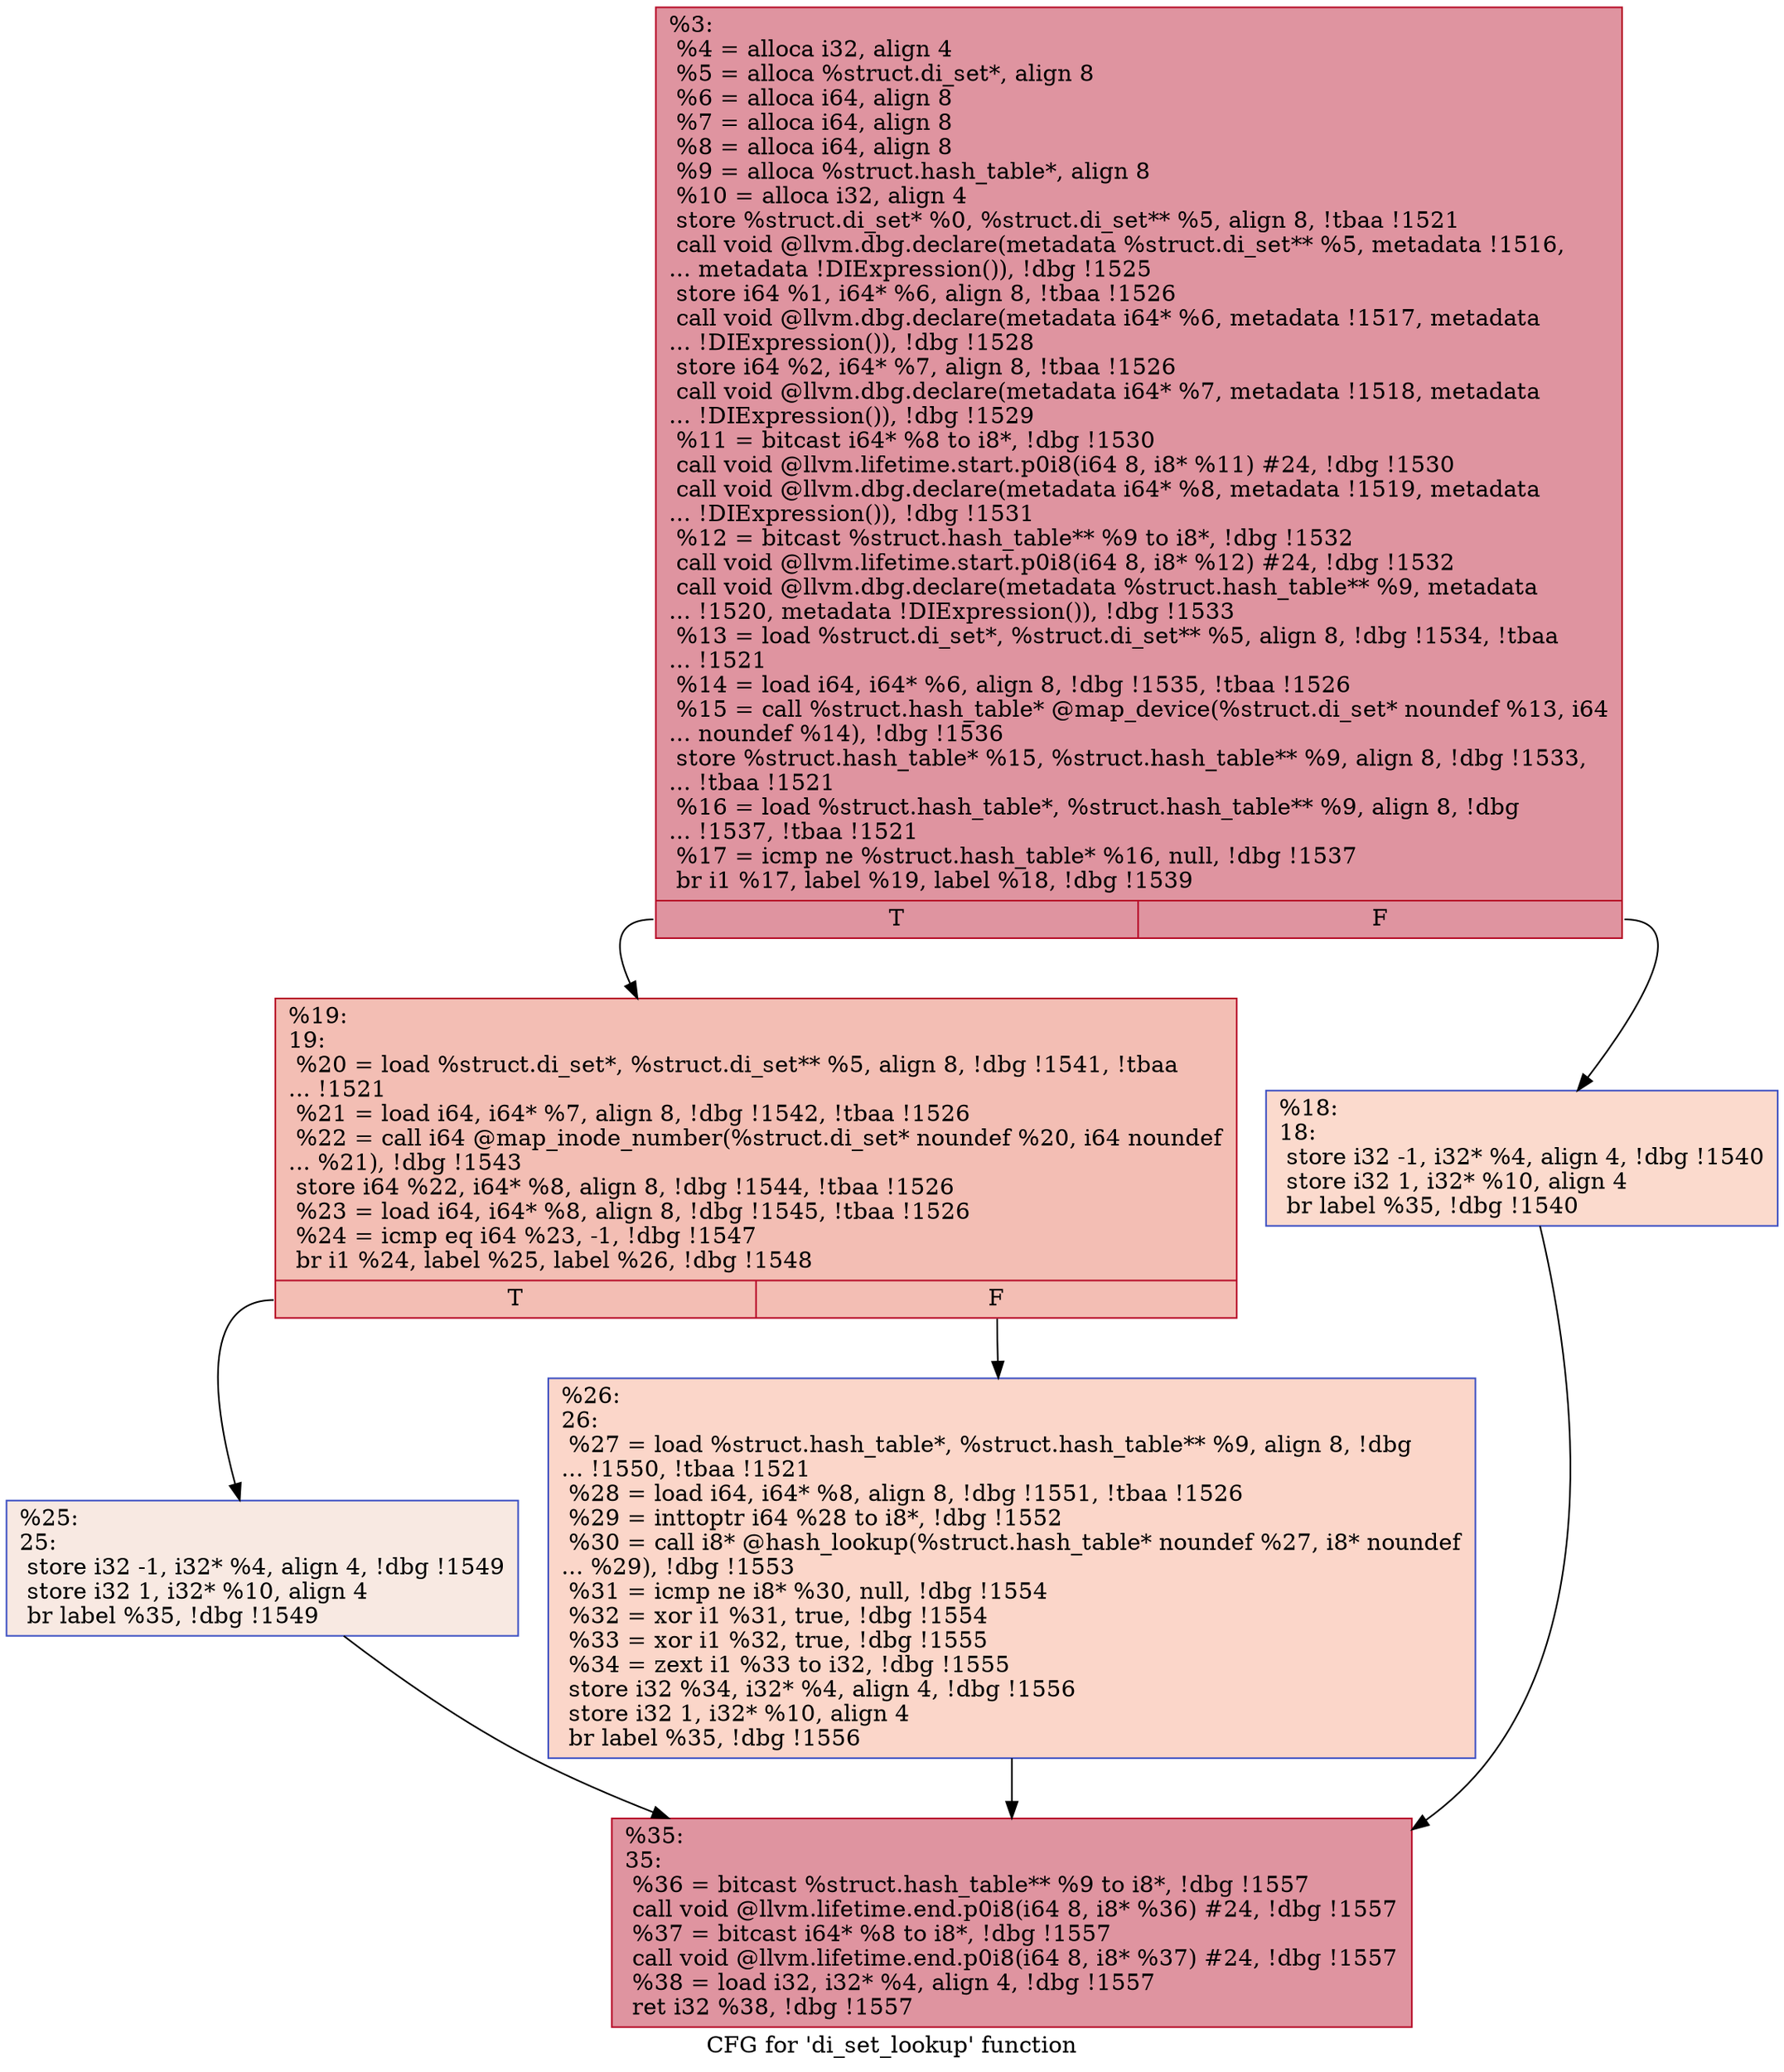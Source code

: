 digraph "CFG for 'di_set_lookup' function" {
	label="CFG for 'di_set_lookup' function";

	Node0x238e5c0 [shape=record,color="#b70d28ff", style=filled, fillcolor="#b70d2870",label="{%3:\l  %4 = alloca i32, align 4\l  %5 = alloca %struct.di_set*, align 8\l  %6 = alloca i64, align 8\l  %7 = alloca i64, align 8\l  %8 = alloca i64, align 8\l  %9 = alloca %struct.hash_table*, align 8\l  %10 = alloca i32, align 4\l  store %struct.di_set* %0, %struct.di_set** %5, align 8, !tbaa !1521\l  call void @llvm.dbg.declare(metadata %struct.di_set** %5, metadata !1516,\l... metadata !DIExpression()), !dbg !1525\l  store i64 %1, i64* %6, align 8, !tbaa !1526\l  call void @llvm.dbg.declare(metadata i64* %6, metadata !1517, metadata\l... !DIExpression()), !dbg !1528\l  store i64 %2, i64* %7, align 8, !tbaa !1526\l  call void @llvm.dbg.declare(metadata i64* %7, metadata !1518, metadata\l... !DIExpression()), !dbg !1529\l  %11 = bitcast i64* %8 to i8*, !dbg !1530\l  call void @llvm.lifetime.start.p0i8(i64 8, i8* %11) #24, !dbg !1530\l  call void @llvm.dbg.declare(metadata i64* %8, metadata !1519, metadata\l... !DIExpression()), !dbg !1531\l  %12 = bitcast %struct.hash_table** %9 to i8*, !dbg !1532\l  call void @llvm.lifetime.start.p0i8(i64 8, i8* %12) #24, !dbg !1532\l  call void @llvm.dbg.declare(metadata %struct.hash_table** %9, metadata\l... !1520, metadata !DIExpression()), !dbg !1533\l  %13 = load %struct.di_set*, %struct.di_set** %5, align 8, !dbg !1534, !tbaa\l... !1521\l  %14 = load i64, i64* %6, align 8, !dbg !1535, !tbaa !1526\l  %15 = call %struct.hash_table* @map_device(%struct.di_set* noundef %13, i64\l... noundef %14), !dbg !1536\l  store %struct.hash_table* %15, %struct.hash_table** %9, align 8, !dbg !1533,\l... !tbaa !1521\l  %16 = load %struct.hash_table*, %struct.hash_table** %9, align 8, !dbg\l... !1537, !tbaa !1521\l  %17 = icmp ne %struct.hash_table* %16, null, !dbg !1537\l  br i1 %17, label %19, label %18, !dbg !1539\l|{<s0>T|<s1>F}}"];
	Node0x238e5c0:s0 -> Node0x23eacb0;
	Node0x238e5c0:s1 -> Node0x23eac60;
	Node0x23eac60 [shape=record,color="#3d50c3ff", style=filled, fillcolor="#f7ac8e70",label="{%18:\l18:                                               \l  store i32 -1, i32* %4, align 4, !dbg !1540\l  store i32 1, i32* %10, align 4\l  br label %35, !dbg !1540\l}"];
	Node0x23eac60 -> Node0x23eada0;
	Node0x23eacb0 [shape=record,color="#b70d28ff", style=filled, fillcolor="#e36c5570",label="{%19:\l19:                                               \l  %20 = load %struct.di_set*, %struct.di_set** %5, align 8, !dbg !1541, !tbaa\l... !1521\l  %21 = load i64, i64* %7, align 8, !dbg !1542, !tbaa !1526\l  %22 = call i64 @map_inode_number(%struct.di_set* noundef %20, i64 noundef\l... %21), !dbg !1543\l  store i64 %22, i64* %8, align 8, !dbg !1544, !tbaa !1526\l  %23 = load i64, i64* %8, align 8, !dbg !1545, !tbaa !1526\l  %24 = icmp eq i64 %23, -1, !dbg !1547\l  br i1 %24, label %25, label %26, !dbg !1548\l|{<s0>T|<s1>F}}"];
	Node0x23eacb0:s0 -> Node0x23ead00;
	Node0x23eacb0:s1 -> Node0x23ead50;
	Node0x23ead00 [shape=record,color="#3d50c3ff", style=filled, fillcolor="#efcebd70",label="{%25:\l25:                                               \l  store i32 -1, i32* %4, align 4, !dbg !1549\l  store i32 1, i32* %10, align 4\l  br label %35, !dbg !1549\l}"];
	Node0x23ead00 -> Node0x23eada0;
	Node0x23ead50 [shape=record,color="#3d50c3ff", style=filled, fillcolor="#f6a38570",label="{%26:\l26:                                               \l  %27 = load %struct.hash_table*, %struct.hash_table** %9, align 8, !dbg\l... !1550, !tbaa !1521\l  %28 = load i64, i64* %8, align 8, !dbg !1551, !tbaa !1526\l  %29 = inttoptr i64 %28 to i8*, !dbg !1552\l  %30 = call i8* @hash_lookup(%struct.hash_table* noundef %27, i8* noundef\l... %29), !dbg !1553\l  %31 = icmp ne i8* %30, null, !dbg !1554\l  %32 = xor i1 %31, true, !dbg !1554\l  %33 = xor i1 %32, true, !dbg !1555\l  %34 = zext i1 %33 to i32, !dbg !1555\l  store i32 %34, i32* %4, align 4, !dbg !1556\l  store i32 1, i32* %10, align 4\l  br label %35, !dbg !1556\l}"];
	Node0x23ead50 -> Node0x23eada0;
	Node0x23eada0 [shape=record,color="#b70d28ff", style=filled, fillcolor="#b70d2870",label="{%35:\l35:                                               \l  %36 = bitcast %struct.hash_table** %9 to i8*, !dbg !1557\l  call void @llvm.lifetime.end.p0i8(i64 8, i8* %36) #24, !dbg !1557\l  %37 = bitcast i64* %8 to i8*, !dbg !1557\l  call void @llvm.lifetime.end.p0i8(i64 8, i8* %37) #24, !dbg !1557\l  %38 = load i32, i32* %4, align 4, !dbg !1557\l  ret i32 %38, !dbg !1557\l}"];
}
